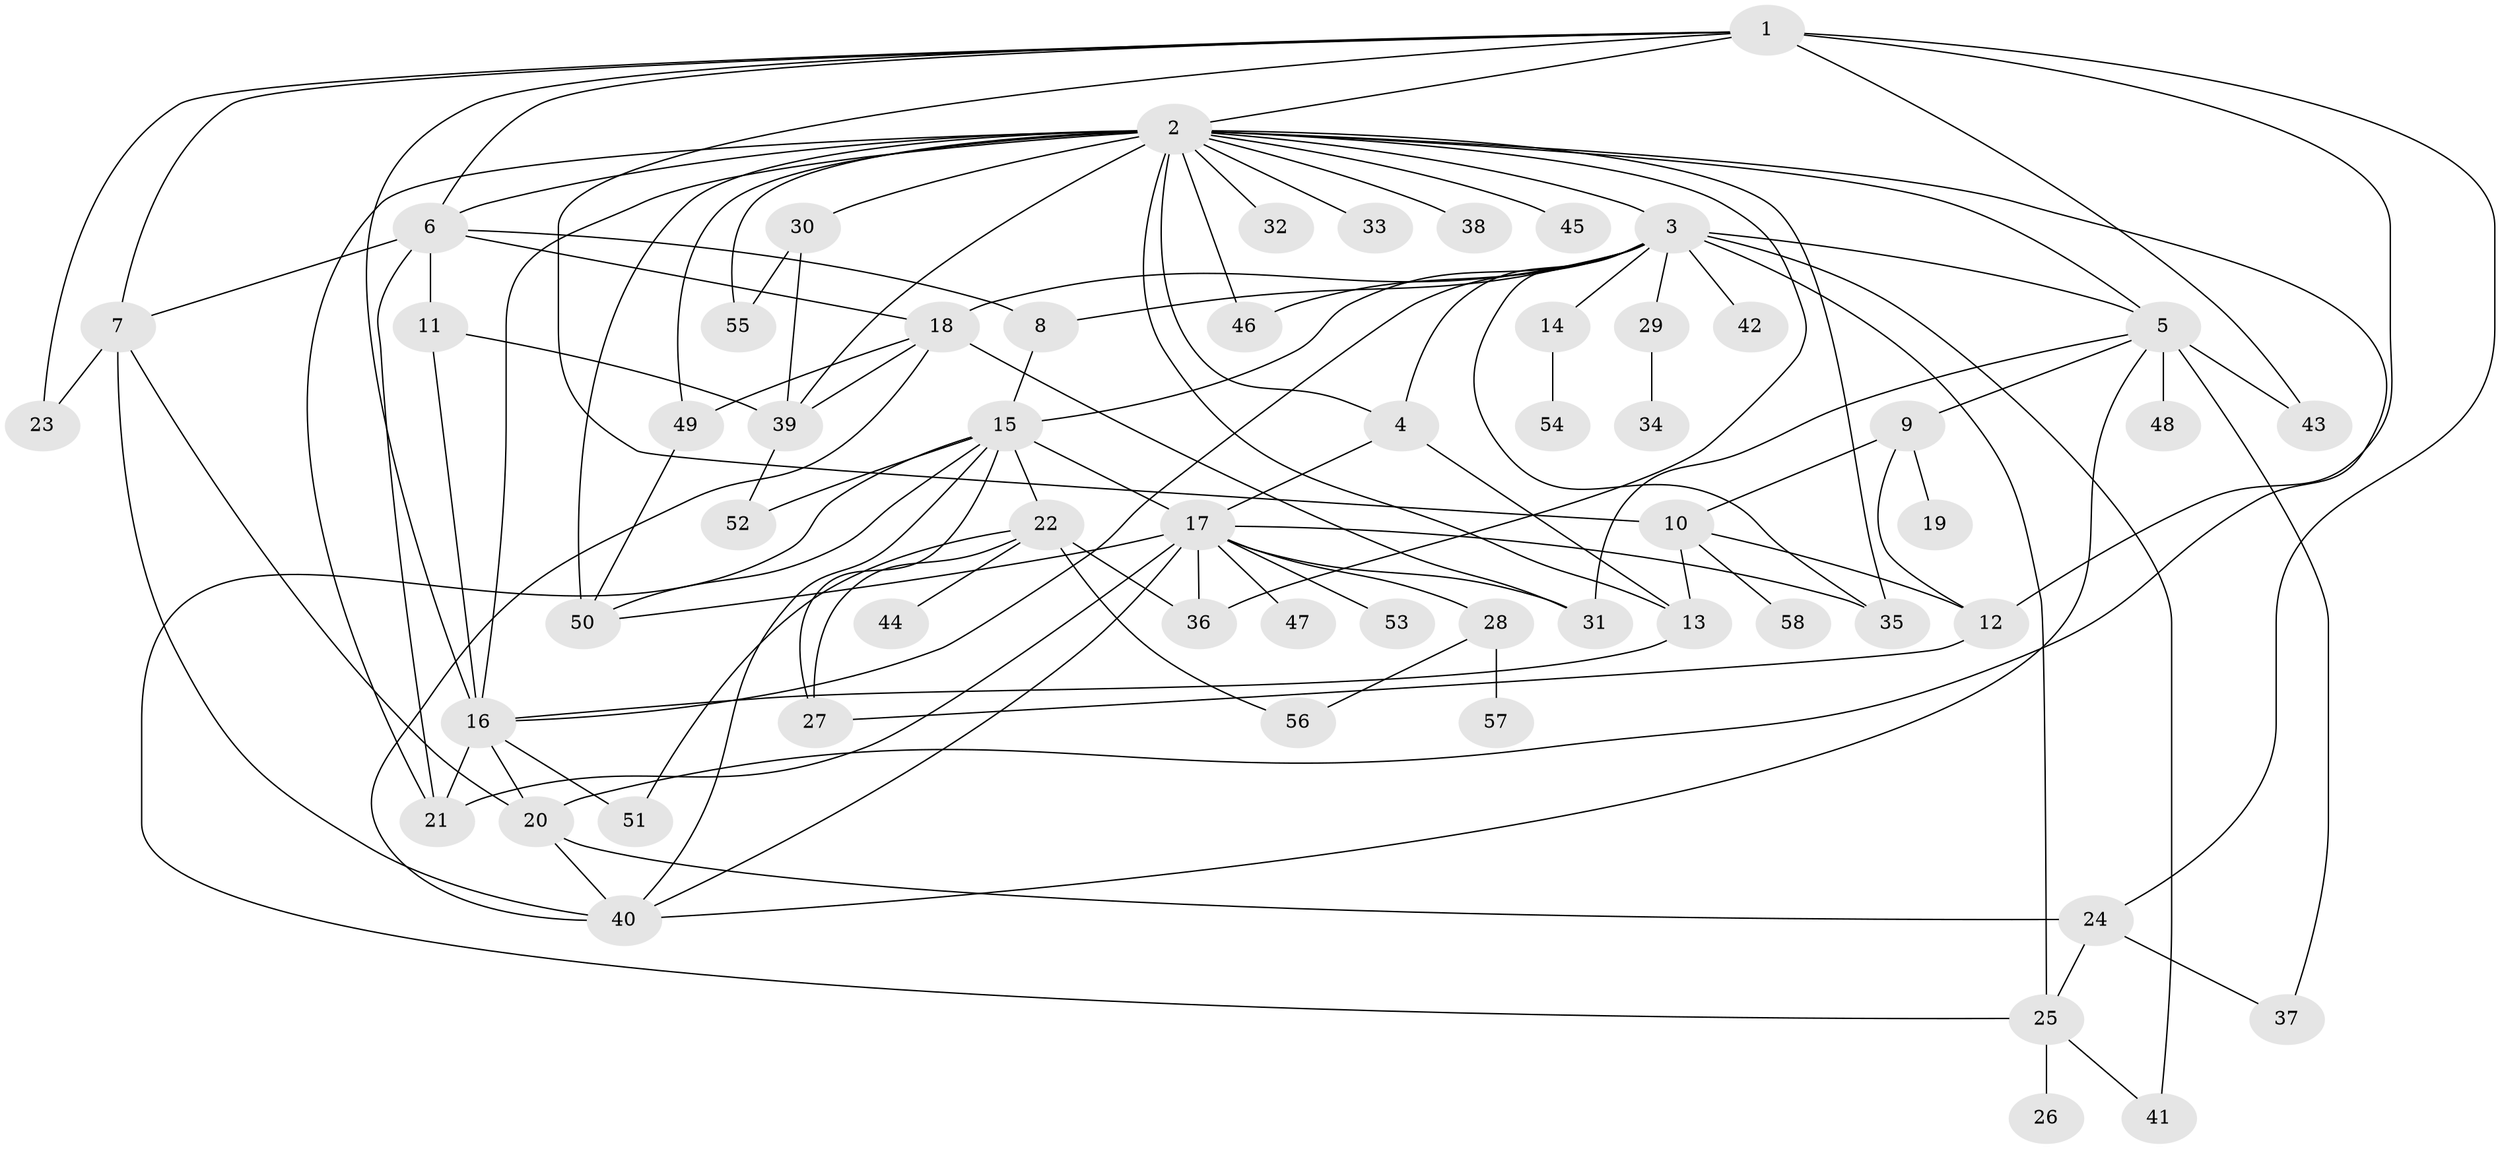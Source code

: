 // original degree distribution, {15: 0.008695652173913044, 23: 0.008695652173913044, 17: 0.008695652173913044, 7: 0.05217391304347826, 10: 0.017391304347826087, 5: 0.02608695652173913, 3: 0.12173913043478261, 2: 0.25217391304347825, 6: 0.034782608695652174, 4: 0.034782608695652174, 1: 0.40869565217391307, 12: 0.008695652173913044, 9: 0.008695652173913044, 8: 0.008695652173913044}
// Generated by graph-tools (version 1.1) at 2025/50/03/04/25 22:50:45]
// undirected, 58 vertices, 111 edges
graph export_dot {
  node [color=gray90,style=filled];
  1;
  2;
  3;
  4;
  5;
  6;
  7;
  8;
  9;
  10;
  11;
  12;
  13;
  14;
  15;
  16;
  17;
  18;
  19;
  20;
  21;
  22;
  23;
  24;
  25;
  26;
  27;
  28;
  29;
  30;
  31;
  32;
  33;
  34;
  35;
  36;
  37;
  38;
  39;
  40;
  41;
  42;
  43;
  44;
  45;
  46;
  47;
  48;
  49;
  50;
  51;
  52;
  53;
  54;
  55;
  56;
  57;
  58;
  1 -- 2 [weight=1.0];
  1 -- 6 [weight=1.0];
  1 -- 7 [weight=1.0];
  1 -- 10 [weight=1.0];
  1 -- 12 [weight=1.0];
  1 -- 16 [weight=2.0];
  1 -- 23 [weight=1.0];
  1 -- 24 [weight=1.0];
  1 -- 43 [weight=5.0];
  2 -- 3 [weight=1.0];
  2 -- 4 [weight=1.0];
  2 -- 5 [weight=1.0];
  2 -- 6 [weight=1.0];
  2 -- 13 [weight=1.0];
  2 -- 16 [weight=1.0];
  2 -- 20 [weight=1.0];
  2 -- 21 [weight=2.0];
  2 -- 30 [weight=1.0];
  2 -- 32 [weight=1.0];
  2 -- 33 [weight=1.0];
  2 -- 35 [weight=1.0];
  2 -- 36 [weight=1.0];
  2 -- 38 [weight=1.0];
  2 -- 39 [weight=1.0];
  2 -- 45 [weight=1.0];
  2 -- 46 [weight=1.0];
  2 -- 49 [weight=1.0];
  2 -- 50 [weight=1.0];
  2 -- 55 [weight=1.0];
  3 -- 4 [weight=1.0];
  3 -- 5 [weight=1.0];
  3 -- 8 [weight=1.0];
  3 -- 14 [weight=1.0];
  3 -- 15 [weight=1.0];
  3 -- 16 [weight=1.0];
  3 -- 18 [weight=1.0];
  3 -- 25 [weight=1.0];
  3 -- 29 [weight=1.0];
  3 -- 35 [weight=1.0];
  3 -- 41 [weight=1.0];
  3 -- 42 [weight=1.0];
  3 -- 46 [weight=1.0];
  4 -- 13 [weight=3.0];
  4 -- 17 [weight=1.0];
  5 -- 9 [weight=1.0];
  5 -- 31 [weight=1.0];
  5 -- 37 [weight=1.0];
  5 -- 40 [weight=1.0];
  5 -- 43 [weight=1.0];
  5 -- 48 [weight=1.0];
  6 -- 7 [weight=1.0];
  6 -- 8 [weight=1.0];
  6 -- 11 [weight=1.0];
  6 -- 18 [weight=1.0];
  6 -- 21 [weight=1.0];
  7 -- 20 [weight=1.0];
  7 -- 23 [weight=3.0];
  7 -- 40 [weight=1.0];
  8 -- 15 [weight=2.0];
  9 -- 10 [weight=1.0];
  9 -- 12 [weight=1.0];
  9 -- 19 [weight=2.0];
  10 -- 12 [weight=1.0];
  10 -- 13 [weight=1.0];
  10 -- 58 [weight=1.0];
  11 -- 16 [weight=1.0];
  11 -- 39 [weight=1.0];
  12 -- 27 [weight=1.0];
  13 -- 16 [weight=1.0];
  14 -- 54 [weight=1.0];
  15 -- 17 [weight=1.0];
  15 -- 22 [weight=1.0];
  15 -- 25 [weight=1.0];
  15 -- 27 [weight=1.0];
  15 -- 40 [weight=1.0];
  15 -- 50 [weight=1.0];
  15 -- 52 [weight=1.0];
  16 -- 20 [weight=1.0];
  16 -- 21 [weight=3.0];
  16 -- 51 [weight=1.0];
  17 -- 21 [weight=1.0];
  17 -- 28 [weight=1.0];
  17 -- 31 [weight=1.0];
  17 -- 35 [weight=1.0];
  17 -- 36 [weight=1.0];
  17 -- 40 [weight=1.0];
  17 -- 47 [weight=1.0];
  17 -- 50 [weight=1.0];
  17 -- 53 [weight=1.0];
  18 -- 31 [weight=3.0];
  18 -- 39 [weight=1.0];
  18 -- 40 [weight=1.0];
  18 -- 49 [weight=1.0];
  20 -- 24 [weight=2.0];
  20 -- 40 [weight=1.0];
  22 -- 27 [weight=1.0];
  22 -- 36 [weight=1.0];
  22 -- 44 [weight=1.0];
  22 -- 51 [weight=1.0];
  22 -- 56 [weight=1.0];
  24 -- 25 [weight=1.0];
  24 -- 37 [weight=1.0];
  25 -- 26 [weight=1.0];
  25 -- 41 [weight=1.0];
  28 -- 56 [weight=1.0];
  28 -- 57 [weight=1.0];
  29 -- 34 [weight=1.0];
  30 -- 39 [weight=1.0];
  30 -- 55 [weight=1.0];
  39 -- 52 [weight=1.0];
  49 -- 50 [weight=1.0];
}
